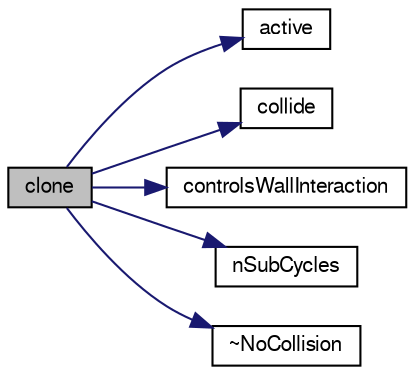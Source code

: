 digraph "clone"
{
  bgcolor="transparent";
  edge [fontname="FreeSans",fontsize="10",labelfontname="FreeSans",labelfontsize="10"];
  node [fontname="FreeSans",fontsize="10",shape=record];
  rankdir="LR";
  Node9 [label="clone",height=0.2,width=0.4,color="black", fillcolor="grey75", style="filled", fontcolor="black"];
  Node9 -> Node10 [color="midnightblue",fontsize="10",style="solid",fontname="FreeSans"];
  Node10 [label="active",height=0.2,width=0.4,color="black",URL="$a24014.html#ad9735e23cb0888fb98e1c5893aecff7e",tooltip="Flag to indicate whether model activates collision model. "];
  Node9 -> Node11 [color="midnightblue",fontsize="10",style="solid",fontname="FreeSans"];
  Node11 [label="collide",height=0.2,width=0.4,color="black",URL="$a24014.html#adbe6469c335fe4cf28a77e3106773643"];
  Node9 -> Node12 [color="midnightblue",fontsize="10",style="solid",fontname="FreeSans"];
  Node12 [label="controlsWallInteraction",height=0.2,width=0.4,color="black",URL="$a24014.html#aa1bb4f646512de5814c56036d570c9ae",tooltip="Indicates whether model determines wall collisions or not,. "];
  Node9 -> Node13 [color="midnightblue",fontsize="10",style="solid",fontname="FreeSans"];
  Node13 [label="nSubCycles",height=0.2,width=0.4,color="black",URL="$a24014.html#a1648fff6a6972eaeeccb2c126c5f1c26",tooltip="Return the number of times to subcycle the current. "];
  Node9 -> Node14 [color="midnightblue",fontsize="10",style="solid",fontname="FreeSans"];
  Node14 [label="~NoCollision",height=0.2,width=0.4,color="black",URL="$a24014.html#a9635416599c04317aa1beef76976cfaa",tooltip="Destructor. "];
}
